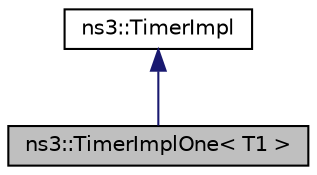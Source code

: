 digraph "ns3::TimerImplOne&lt; T1 &gt;"
{
 // LATEX_PDF_SIZE
  edge [fontname="Helvetica",fontsize="10",labelfontname="Helvetica",labelfontsize="10"];
  node [fontname="Helvetica",fontsize="10",shape=record];
  Node1 [label="ns3::TimerImplOne\< T1 \>",height=0.2,width=0.4,color="black", fillcolor="grey75", style="filled", fontcolor="black",tooltip="TimerImpl specialization class for varying numbers of arguments."];
  Node2 -> Node1 [dir="back",color="midnightblue",fontsize="10",style="solid",fontname="Helvetica"];
  Node2 [label="ns3::TimerImpl",height=0.2,width=0.4,color="black", fillcolor="white", style="filled",URL="$classns3_1_1_timer_impl.html",tooltip="The timer implementation underlying Timer and Watchdog."];
}
